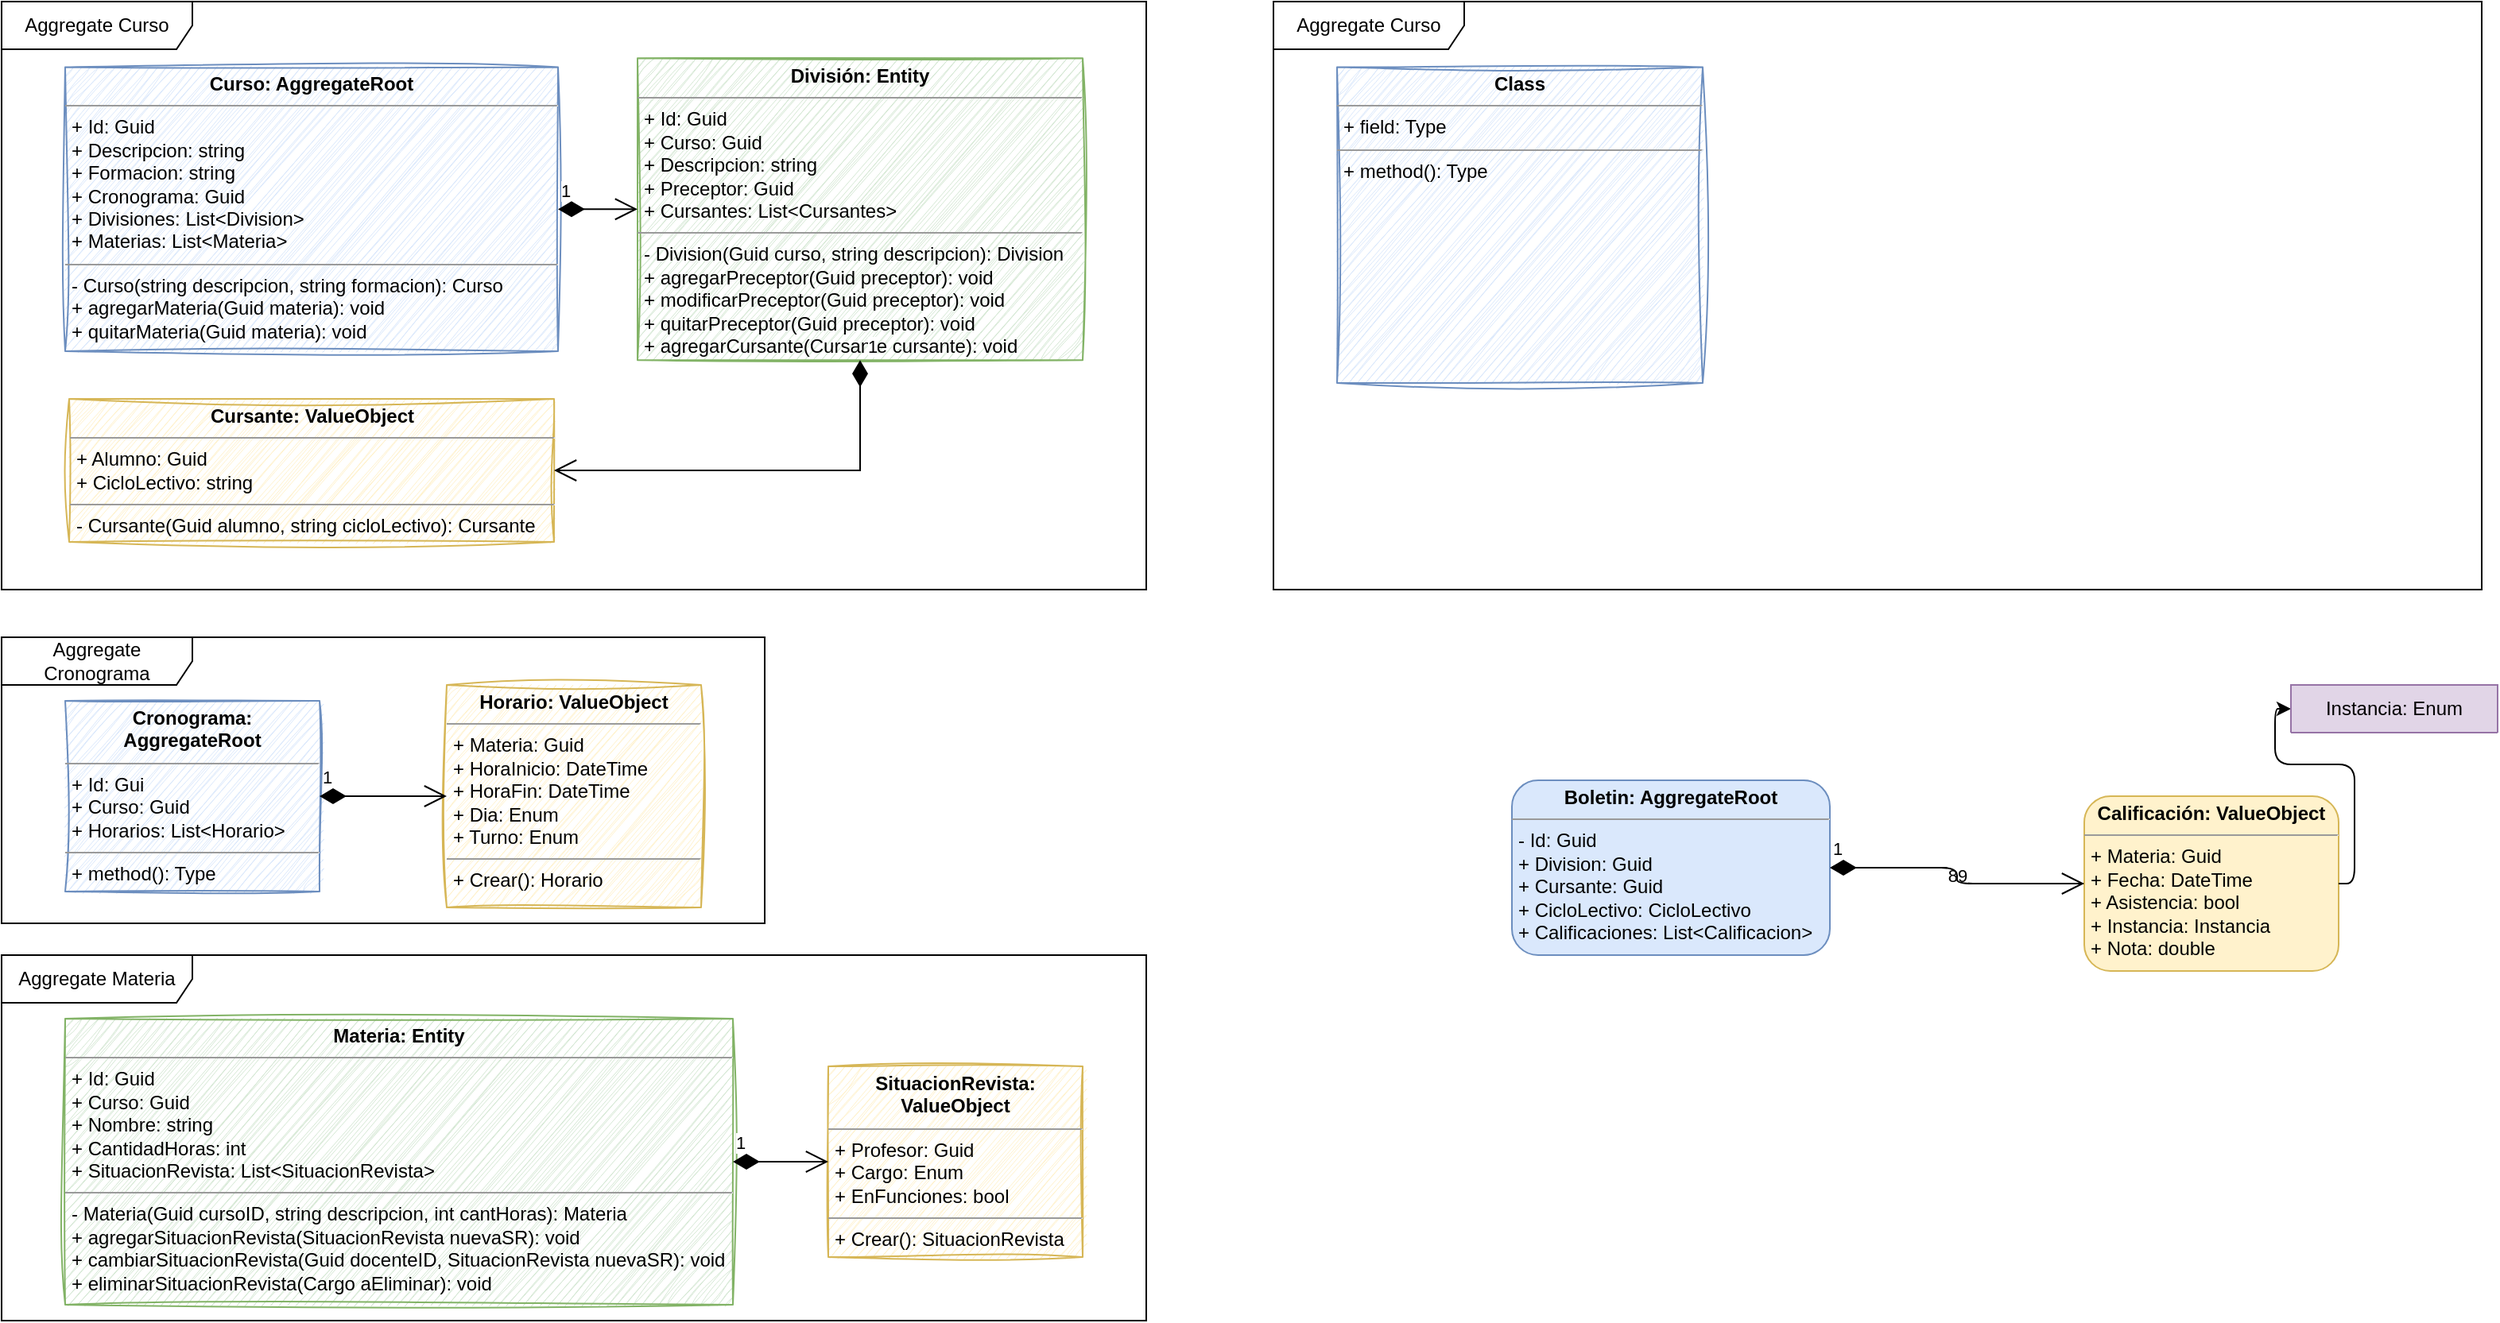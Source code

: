 <mxfile version="22.1.2" type="device">
  <diagram name="Página-1" id="BmQpAQnhH2ju0ME5Bwdr">
    <mxGraphModel dx="1207" dy="751" grid="1" gridSize="10" guides="1" tooltips="1" connect="1" arrows="1" fold="1" page="1" pageScale="1" pageWidth="827" pageHeight="1169" math="0" shadow="0">
      <root>
        <mxCell id="0" />
        <mxCell id="1" parent="0" />
        <mxCell id="zpCLxN5v6fqhPp37sHH8-2" value="89" style="edgeStyle=orthogonalEdgeStyle;rounded=1;orthogonalLoop=1;jettySize=auto;html=1;" parent="1" source="Xpsg6pilIAaRQncAzci_-2" target="Xpsg6pilIAaRQncAzci_-9" edge="1">
          <mxGeometry relative="1" as="geometry" />
        </mxCell>
        <mxCell id="Xpsg6pilIAaRQncAzci_-2" value="&lt;p style=&quot;margin:0px;margin-top:4px;text-align:center;&quot;&gt;&lt;b&gt;Calificación: ValueObject&lt;/b&gt;&lt;/p&gt;&lt;hr size=&quot;1&quot;&gt;&lt;p style=&quot;margin:0px;margin-left:4px;&quot;&gt;&lt;span style=&quot;background-color: initial;&quot;&gt;+ Materia: Guid&lt;/span&gt;&lt;br&gt;&lt;/p&gt;&lt;p style=&quot;margin:0px;margin-left:4px;&quot;&gt;&lt;span style=&quot;background-color: initial;&quot;&gt;+ Fecha: DateTime&lt;/span&gt;&lt;br&gt;&lt;/p&gt;&lt;p style=&quot;margin:0px;margin-left:4px;&quot;&gt;+ Asistencia: bool&lt;/p&gt;&lt;p style=&quot;margin:0px;margin-left:4px;&quot;&gt;+ Instancia: Instancia&lt;/p&gt;&lt;p style=&quot;margin:0px;margin-left:4px;&quot;&gt;+ Nota: double&lt;/p&gt;" style="verticalAlign=top;align=left;overflow=fill;fontSize=12;fontFamily=Helvetica;html=1;whiteSpace=wrap;fillColor=#fff2cc;strokeColor=#d6b656;rounded=1;" parent="1" vertex="1">
          <mxGeometry x="1350" y="540" width="160" height="110" as="geometry" />
        </mxCell>
        <mxCell id="Xpsg6pilIAaRQncAzci_-4" value="" style="endArrow=classic;html=1;rounded=1;entryX=0;entryY=0.5;entryDx=0;entryDy=0;exitX=1;exitY=0.5;exitDx=0;exitDy=0;edgeStyle=orthogonalEdgeStyle;" parent="1" source="Xpsg6pilIAaRQncAzci_-2" target="Xpsg6pilIAaRQncAzci_-15" edge="1">
          <mxGeometry width="50" height="50" relative="1" as="geometry">
            <mxPoint x="1110" y="140" as="sourcePoint" />
            <mxPoint x="1375" y="365" as="targetPoint" />
          </mxGeometry>
        </mxCell>
        <mxCell id="Xpsg6pilIAaRQncAzci_-9" value="&lt;p style=&quot;margin:0px;margin-top:4px;text-align:center;&quot;&gt;&lt;b&gt;Boletin: AggregateRoot&lt;/b&gt;&lt;/p&gt;&lt;hr size=&quot;1&quot;&gt;&lt;p style=&quot;margin:0px;margin-left:4px;&quot;&gt;- Id: Guid&lt;/p&gt;&lt;p style=&quot;margin:0px;margin-left:4px;&quot;&gt;+ Division: Guid&lt;/p&gt;&lt;p style=&quot;margin:0px;margin-left:4px;&quot;&gt;&lt;span style=&quot;background-color: initial;&quot;&gt;+ Cursante: Guid&lt;/span&gt;&lt;br&gt;&lt;/p&gt;&lt;p style=&quot;margin:0px;margin-left:4px;&quot;&gt;&lt;span style=&quot;background-color: initial;&quot;&gt;+ CicloLectivo: CicloLectivo&lt;/span&gt;&lt;/p&gt;&lt;p style=&quot;margin:0px;margin-left:4px;&quot;&gt;+ Calificaciones: List&amp;lt;Calificacion&lt;span style=&quot;background-color: initial;&quot;&gt;&amp;gt;&lt;/span&gt;&lt;/p&gt;" style="verticalAlign=top;align=left;overflow=fill;fontSize=12;fontFamily=Helvetica;html=1;whiteSpace=wrap;fillColor=#dae8fc;strokeColor=#6c8ebf;rounded=1;" parent="1" vertex="1">
          <mxGeometry x="990" y="530.01" width="200" height="109.99" as="geometry" />
        </mxCell>
        <mxCell id="Xpsg6pilIAaRQncAzci_-15" value="Instancia: Enum" style="swimlane;fontStyle=0;childLayout=stackLayout;horizontal=1;startSize=30;horizontalStack=0;resizeParent=1;resizeParentMax=0;resizeLast=0;collapsible=1;marginBottom=0;whiteSpace=wrap;html=1;fillColor=#e1d5e7;strokeColor=#9673a6;rounded=1;" parent="1" vertex="1" collapsed="1">
          <mxGeometry x="1480" y="470" width="130" height="30" as="geometry">
            <mxRectangle x="585" y="785" width="140" height="120" as="alternateBounds" />
          </mxGeometry>
        </mxCell>
        <mxCell id="Xpsg6pilIAaRQncAzci_-16" value="Final" style="text;strokeColor=none;fillColor=none;align=left;verticalAlign=middle;spacingLeft=4;spacingRight=4;overflow=hidden;points=[[0,0.5],[1,0.5]];portConstraint=eastwest;rotatable=0;whiteSpace=wrap;html=1;rounded=1;" parent="Xpsg6pilIAaRQncAzci_-15" vertex="1">
          <mxGeometry y="30" width="140" height="30" as="geometry" />
        </mxCell>
        <mxCell id="Xpsg6pilIAaRQncAzci_-17" value="Parcial" style="text;strokeColor=none;fillColor=none;align=left;verticalAlign=middle;spacingLeft=4;spacingRight=4;overflow=hidden;points=[[0,0.5],[1,0.5]];portConstraint=eastwest;rotatable=0;whiteSpace=wrap;html=1;rounded=1;" parent="Xpsg6pilIAaRQncAzci_-15" vertex="1">
          <mxGeometry y="60" width="140" height="30" as="geometry" />
        </mxCell>
        <mxCell id="Xpsg6pilIAaRQncAzci_-18" value="Recuperatorio" style="text;strokeColor=none;fillColor=none;align=left;verticalAlign=middle;spacingLeft=4;spacingRight=4;overflow=hidden;points=[[0,0.5],[1,0.5]];portConstraint=eastwest;rotatable=0;whiteSpace=wrap;html=1;rounded=1;" parent="Xpsg6pilIAaRQncAzci_-15" vertex="1">
          <mxGeometry y="90" width="140" height="30" as="geometry" />
        </mxCell>
        <mxCell id="Xpsg6pilIAaRQncAzci_-19" style="edgeStyle=orthogonalEdgeStyle;rounded=1;orthogonalLoop=1;jettySize=auto;html=1;exitX=0.5;exitY=1;exitDx=0;exitDy=0;" parent="1" source="Xpsg6pilIAaRQncAzci_-15" target="Xpsg6pilIAaRQncAzci_-15" edge="1">
          <mxGeometry relative="1" as="geometry" />
        </mxCell>
        <mxCell id="Xpsg6pilIAaRQncAzci_-21" value="1" style="endArrow=open;html=1;endSize=12;startArrow=diamondThin;startSize=14;startFill=1;edgeStyle=orthogonalEdgeStyle;align=left;verticalAlign=bottom;rounded=1;flowAnimation=0;ignoreEdge=0;enumerate=0;endFill=1;exitX=1;exitY=0.5;exitDx=0;exitDy=0;entryX=0;entryY=0.5;entryDx=0;entryDy=0;" parent="1" source="Xpsg6pilIAaRQncAzci_-9" target="Xpsg6pilIAaRQncAzci_-2" edge="1">
          <mxGeometry x="-1" y="3" relative="1" as="geometry">
            <mxPoint x="1060" y="334" as="sourcePoint" />
            <mxPoint x="1150" y="135" as="targetPoint" />
            <Array as="points" />
          </mxGeometry>
        </mxCell>
        <mxCell id="slrVzPa48H6eJzgvsd5o-1" value="&lt;p style=&quot;margin:0px;margin-top:4px;text-align:center;&quot;&gt;&lt;b&gt;Curso: AggregateRoot&lt;/b&gt;&lt;/p&gt;&lt;hr size=&quot;1&quot;&gt;&lt;p style=&quot;margin:0px;margin-left:4px;&quot;&gt;+ Id: Guid&lt;/p&gt;&lt;p style=&quot;margin:0px;margin-left:4px;&quot;&gt;+ Descripcion: string&lt;/p&gt;&lt;p style=&quot;margin:0px;margin-left:4px;&quot;&gt;+ Formacion: string&lt;/p&gt;&lt;p style=&quot;margin:0px;margin-left:4px;&quot;&gt;+ Cronograma: Guid&lt;br&gt;&lt;/p&gt;&lt;p style=&quot;margin:0px;margin-left:4px;&quot;&gt;+ Divisiones: List&amp;lt;Division&amp;gt;&lt;/p&gt;&lt;p style=&quot;margin:0px;margin-left:4px;&quot;&gt;+ Materias: List&amp;lt;Materia&amp;gt;&lt;/p&gt;&lt;hr size=&quot;1&quot;&gt;&lt;p style=&quot;margin:0px;margin-left:4px;&quot;&gt;- Curso(string descripcion, string formacion): Curso&lt;/p&gt;&lt;p style=&quot;margin:0px;margin-left:4px;&quot;&gt;+ agregarMateria(Guid materia): void&lt;/p&gt;&lt;p style=&quot;margin:0px;margin-left:4px;&quot;&gt;+ quitarMateria(Guid materia): void&lt;/p&gt;&lt;p style=&quot;margin:0px;margin-left:4px;&quot;&gt;&lt;br&gt;&lt;/p&gt;&lt;p style=&quot;margin:0px;margin-left:4px;&quot;&gt;&lt;br&gt;&lt;/p&gt;" style="verticalAlign=top;align=left;overflow=fill;fontSize=12;fontFamily=Helvetica;html=1;whiteSpace=wrap;fillColor=#dae8fc;strokeColor=#6c8ebf;labelBackgroundColor=none;labelBorderColor=none;glass=0;rounded=0;sketch=1;curveFitting=1;jiggle=2;" parent="1" vertex="1">
          <mxGeometry x="80" y="81.25" width="310" height="178.75" as="geometry" />
        </mxCell>
        <mxCell id="slrVzPa48H6eJzgvsd5o-6" value="&lt;p style=&quot;margin:0px;margin-top:4px;text-align:center;&quot;&gt;&lt;b&gt;División: Entity&lt;/b&gt;&lt;/p&gt;&lt;hr size=&quot;1&quot;&gt;&lt;p style=&quot;margin:0px;margin-left:4px;&quot;&gt;+ Id: Guid&lt;/p&gt;&lt;p style=&quot;margin:0px;margin-left:4px;&quot;&gt;+ Curso: Guid&lt;/p&gt;&lt;p style=&quot;margin:0px;margin-left:4px;&quot;&gt;+ Descripcion: string&lt;/p&gt;&lt;p style=&quot;margin:0px;margin-left:4px;&quot;&gt;+ Preceptor: Guid&lt;/p&gt;&lt;p style=&quot;margin:0px;margin-left:4px;&quot;&gt;+ Cursantes: List&amp;lt;Cursantes&amp;gt;&lt;/p&gt;&lt;hr size=&quot;1&quot;&gt;&lt;p style=&quot;margin:0px;margin-left:4px;&quot;&gt;- Division(Guid curso, string descripcion): Division&lt;/p&gt;&lt;p style=&quot;margin:0px;margin-left:4px;&quot;&gt;+ agregarPreceptor(Guid preceptor): void&lt;/p&gt;&lt;p style=&quot;margin:0px;margin-left:4px;&quot;&gt;+ modificarPreceptor(Guid preceptor): void&lt;/p&gt;&lt;p style=&quot;margin:0px;margin-left:4px;&quot;&gt;+ quitarPreceptor(Guid preceptor): void&lt;/p&gt;&lt;p style=&quot;margin:0px;margin-left:4px;&quot;&gt;+ agregarCursante(Cursante cursante): void&lt;/p&gt;" style="verticalAlign=top;align=left;overflow=fill;fontSize=12;fontFamily=Helvetica;html=1;whiteSpace=wrap;fillColor=#d5e8d4;strokeColor=#82b366;labelBackgroundColor=none;labelBorderColor=none;sketch=1;curveFitting=1;jiggle=2;" parent="1" vertex="1">
          <mxGeometry x="440" y="75.63" width="280" height="190" as="geometry" />
        </mxCell>
        <mxCell id="JEgQo8yQP_Q5abmHfbTf-1" value="Aggregate Curso" style="shape=umlFrame;whiteSpace=wrap;html=1;pointerEvents=0;rounded=1;width=120;height=30;" parent="1" vertex="1">
          <mxGeometry x="40" y="40" width="720" height="370" as="geometry" />
        </mxCell>
        <mxCell id="JEgQo8yQP_Q5abmHfbTf-2" value="Aggregate Cronograma" style="shape=umlFrame;whiteSpace=wrap;html=1;pointerEvents=0;rounded=1;width=120;height=30;rotation=0;" parent="1" vertex="1">
          <mxGeometry x="40" y="440" width="480" height="180" as="geometry" />
        </mxCell>
        <mxCell id="JEgQo8yQP_Q5abmHfbTf-3" value="&lt;p style=&quot;margin:0px;margin-top:4px;text-align:center;&quot;&gt;&lt;b&gt;Cronograma: AggregateRoot&lt;/b&gt;&lt;/p&gt;&lt;hr size=&quot;1&quot;&gt;&lt;p style=&quot;margin:0px;margin-left:4px;&quot;&gt;+ Id: Gui&lt;/p&gt;&lt;p style=&quot;margin:0px;margin-left:4px;&quot;&gt;+ Curso: Guid&lt;/p&gt;&lt;p style=&quot;margin:0px;margin-left:4px;&quot;&gt;+ Horarios: List&amp;lt;Horario&amp;gt;&lt;/p&gt;&lt;hr size=&quot;1&quot;&gt;&lt;p style=&quot;margin:0px;margin-left:4px;&quot;&gt;+ method(): Type&lt;/p&gt;" style="verticalAlign=top;align=left;overflow=fill;fontSize=12;fontFamily=Helvetica;html=1;whiteSpace=wrap;fillColor=#dae8fc;strokeColor=#6c8ebf;sketch=1;curveFitting=1;jiggle=2;" parent="1" vertex="1">
          <mxGeometry x="80" y="480" width="160" height="120" as="geometry" />
        </mxCell>
        <mxCell id="JEgQo8yQP_Q5abmHfbTf-5" value="&lt;p style=&quot;margin:0px;margin-top:4px;text-align:center;&quot;&gt;&lt;b&gt;Horario: ValueObject&lt;/b&gt;&lt;/p&gt;&lt;hr size=&quot;1&quot;&gt;&lt;p style=&quot;margin:0px;margin-left:4px;&quot;&gt;&lt;span style=&quot;&quot;&gt;+ Materia: Guid&lt;/span&gt;&lt;/p&gt;&lt;p style=&quot;margin:0px;margin-left:4px;&quot;&gt;&lt;span style=&quot;&quot;&gt;+ HoraInicio: DateTime&lt;/span&gt;&lt;br&gt;&lt;/p&gt;&lt;p style=&quot;border-color: var(--border-color); margin: 0px 0px 0px 4px;&quot;&gt;+ HoraFin: DateTime&lt;/p&gt;&lt;p style=&quot;border-color: var(--border-color); margin: 0px 0px 0px 4px;&quot;&gt;+ Dia: Enum&lt;/p&gt;&lt;p style=&quot;border-color: var(--border-color); margin: 0px 0px 0px 4px;&quot;&gt;+ Turno: Enum&lt;/p&gt;&lt;hr size=&quot;1&quot;&gt;&lt;p style=&quot;margin:0px;margin-left:4px;&quot;&gt;+ Crear(): Horario&lt;/p&gt;" style="verticalAlign=top;align=left;overflow=fill;fontSize=12;fontFamily=Helvetica;html=1;whiteSpace=wrap;fillColor=#fff2cc;strokeColor=#d6b656;labelBackgroundColor=none;labelBorderColor=none;rounded=0;sketch=1;curveFitting=1;jiggle=2;" parent="1" vertex="1">
          <mxGeometry x="320" y="470" width="160" height="140" as="geometry" />
        </mxCell>
        <mxCell id="JEgQo8yQP_Q5abmHfbTf-6" value="1" style="endArrow=open;html=1;endSize=12;startArrow=diamondThin;startSize=14;startFill=1;edgeStyle=orthogonalEdgeStyle;align=left;verticalAlign=bottom;rounded=0;entryX=0;entryY=0.5;entryDx=0;entryDy=0;" parent="1" source="JEgQo8yQP_Q5abmHfbTf-3" target="JEgQo8yQP_Q5abmHfbTf-5" edge="1">
          <mxGeometry x="-1" y="3" relative="1" as="geometry">
            <mxPoint x="250" y="790" as="sourcePoint" />
            <mxPoint x="410" y="790" as="targetPoint" />
          </mxGeometry>
        </mxCell>
        <mxCell id="fSairsaPHRafN0FBANSZ-1" value="Aggregate Materia" style="shape=umlFrame;whiteSpace=wrap;html=1;pointerEvents=0;rounded=1;width=120;height=30;" parent="1" vertex="1">
          <mxGeometry x="40" y="640" width="720" height="230" as="geometry" />
        </mxCell>
        <mxCell id="fSairsaPHRafN0FBANSZ-2" value="&lt;p style=&quot;margin:0px;margin-top:4px;text-align:center;&quot;&gt;&lt;b&gt;Materia: Entity&lt;/b&gt;&lt;/p&gt;&lt;hr size=&quot;1&quot;&gt;&lt;p style=&quot;margin:0px;margin-left:4px;&quot;&gt;+ Id: Guid&lt;/p&gt;&lt;p style=&quot;margin:0px;margin-left:4px;&quot;&gt;+ Curso: Guid&lt;/p&gt;&lt;p style=&quot;margin:0px;margin-left:4px;&quot;&gt;+ Nombre: string&lt;/p&gt;&lt;p style=&quot;margin:0px;margin-left:4px;&quot;&gt;+ CantidadHoras: int&lt;/p&gt;&lt;p style=&quot;margin:0px;margin-left:4px;&quot;&gt;&lt;span style=&quot;background-color: initial;&quot;&gt;+ SituacionRevista: List&amp;lt;SituacionRevista&amp;gt;&lt;/span&gt;&lt;br&gt;&lt;/p&gt;&lt;hr size=&quot;1&quot;&gt;&lt;p style=&quot;margin:0px;margin-left:4px;&quot;&gt;- Materia(Guid cursoID, string descripcion, int cantHoras): Materia&lt;/p&gt;&lt;p style=&quot;margin:0px;margin-left:4px;&quot;&gt;+ agregarSituacionRevista(SituacionRevista nuevaSR): void&lt;/p&gt;&lt;p style=&quot;margin:0px;margin-left:4px;&quot;&gt;+ cambiarSituacionRevista(Guid docenteID, SituacionRevista nuevaSR): void&lt;/p&gt;&lt;p style=&quot;margin:0px;margin-left:4px;&quot;&gt;+ eliminarSituacionRevista(Cargo aEliminar): void&lt;/p&gt;" style="verticalAlign=top;align=left;overflow=fill;fontSize=12;fontFamily=Helvetica;html=1;whiteSpace=wrap;fillColor=#d5e8d4;strokeColor=#82b366;labelBackgroundColor=none;labelBorderColor=none;rounded=0;sketch=1;curveFitting=1;jiggle=2;" parent="1" vertex="1">
          <mxGeometry x="80" y="680" width="420" height="180" as="geometry" />
        </mxCell>
        <mxCell id="fSairsaPHRafN0FBANSZ-3" value="&lt;p style=&quot;margin:0px;margin-top:4px;text-align:center;&quot;&gt;&lt;b&gt;SituacionRevista: ValueObject&lt;/b&gt;&lt;/p&gt;&lt;hr size=&quot;1&quot;&gt;&lt;p style=&quot;margin:0px;margin-left:4px;&quot;&gt;+ Profesor: Guid&lt;/p&gt;&lt;p style=&quot;margin:0px;margin-left:4px;&quot;&gt;+ Cargo: Enum&lt;/p&gt;&lt;p style=&quot;margin:0px;margin-left:4px;&quot;&gt;+ EnFunciones: bool&lt;/p&gt;&lt;hr size=&quot;1&quot;&gt;&lt;p style=&quot;margin:0px;margin-left:4px;&quot;&gt;+ Crear(): SituacionRevista&lt;/p&gt;" style="verticalAlign=top;align=left;overflow=fill;fontSize=12;fontFamily=Helvetica;html=1;whiteSpace=wrap;fillColor=#fff2cc;strokeColor=#d6b656;labelBackgroundColor=none;labelBorderColor=none;sketch=1;curveFitting=1;jiggle=2;rounded=0;" parent="1" vertex="1">
          <mxGeometry x="560" y="710" width="160" height="120" as="geometry" />
        </mxCell>
        <mxCell id="fSairsaPHRafN0FBANSZ-7" value="1" style="endArrow=open;html=1;endSize=12;startArrow=diamondThin;startSize=14;startFill=1;edgeStyle=orthogonalEdgeStyle;align=left;verticalAlign=bottom;rounded=0;exitX=1;exitY=0.5;exitDx=0;exitDy=0;entryX=0;entryY=0.5;entryDx=0;entryDy=0;" parent="1" source="fSairsaPHRafN0FBANSZ-2" target="fSairsaPHRafN0FBANSZ-3" edge="1">
          <mxGeometry x="-1" y="3" relative="1" as="geometry">
            <mxPoint x="500" y="670" as="sourcePoint" />
            <mxPoint x="660" y="670" as="targetPoint" />
          </mxGeometry>
        </mxCell>
        <mxCell id="fSairsaPHRafN0FBANSZ-8" value="1" style="endArrow=open;html=1;endSize=12;startArrow=diamondThin;startSize=14;startFill=1;edgeStyle=orthogonalEdgeStyle;align=left;verticalAlign=bottom;rounded=0;exitX=1;exitY=0.5;exitDx=0;exitDy=0;entryX=0;entryY=0.5;entryDx=0;entryDy=0;" parent="1" source="slrVzPa48H6eJzgvsd5o-1" target="slrVzPa48H6eJzgvsd5o-6" edge="1">
          <mxGeometry x="-1" y="3" relative="1" as="geometry">
            <mxPoint x="300" y="140" as="sourcePoint" />
            <mxPoint x="460" y="140" as="targetPoint" />
          </mxGeometry>
        </mxCell>
        <mxCell id="fSairsaPHRafN0FBANSZ-9" value="&lt;p style=&quot;margin:0px;margin-top:4px;text-align:center;&quot;&gt;&lt;b&gt;Cursante: ValueObject&lt;/b&gt;&lt;/p&gt;&lt;hr size=&quot;1&quot;&gt;&lt;p style=&quot;margin:0px;margin-left:4px;&quot;&gt;&lt;span style=&quot;&quot;&gt;+ Alumno: Guid&lt;/span&gt;&lt;/p&gt;&lt;p style=&quot;margin:0px;margin-left:4px;&quot;&gt;&lt;span style=&quot;&quot;&gt;+ CicloLectivo: string&lt;/span&gt;&lt;br&gt;&lt;/p&gt;&lt;hr size=&quot;1&quot;&gt;&lt;p style=&quot;margin:0px;margin-left:4px;&quot;&gt;- Cursante(Guid alumno, string cicloLectivo): Cursante&lt;/p&gt;" style="verticalAlign=top;align=left;overflow=fill;fontSize=12;fontFamily=Helvetica;html=1;whiteSpace=wrap;fillColor=#fff2cc;strokeColor=#d6b656;labelBackgroundColor=none;labelBorderColor=none;rounded=0;sketch=1;curveFitting=1;jiggle=2;" parent="1" vertex="1">
          <mxGeometry x="82.5" y="290" width="305" height="90" as="geometry" />
        </mxCell>
        <mxCell id="fSairsaPHRafN0FBANSZ-10" value="1" style="endArrow=open;html=1;endSize=12;startArrow=diamondThin;startSize=14;startFill=1;edgeStyle=orthogonalEdgeStyle;align=left;verticalAlign=bottom;rounded=0;exitX=0.5;exitY=1;exitDx=0;exitDy=0;entryX=1;entryY=0.5;entryDx=0;entryDy=0;" parent="1" source="slrVzPa48H6eJzgvsd5o-6" target="fSairsaPHRafN0FBANSZ-9" edge="1">
          <mxGeometry x="-1" y="3" relative="1" as="geometry">
            <mxPoint x="500" y="350" as="sourcePoint" />
            <mxPoint x="660" y="350" as="targetPoint" />
          </mxGeometry>
        </mxCell>
        <mxCell id="fSairsaPHRafN0FBANSZ-11" value="Aggregate Curso" style="shape=umlFrame;whiteSpace=wrap;html=1;pointerEvents=0;rounded=1;width=120;height=30;" parent="1" vertex="1">
          <mxGeometry x="840" y="40" width="760" height="370" as="geometry" />
        </mxCell>
        <mxCell id="fSairsaPHRafN0FBANSZ-12" value="&lt;p style=&quot;margin:0px;margin-top:4px;text-align:center;&quot;&gt;&lt;b&gt;Class&lt;/b&gt;&lt;/p&gt;&lt;hr size=&quot;1&quot;/&gt;&lt;p style=&quot;margin:0px;margin-left:4px;&quot;&gt;+ field: Type&lt;/p&gt;&lt;hr size=&quot;1&quot;/&gt;&lt;p style=&quot;margin:0px;margin-left:4px;&quot;&gt;+ method(): Type&lt;/p&gt;" style="verticalAlign=top;align=left;overflow=fill;fontSize=12;fontFamily=Helvetica;html=1;whiteSpace=wrap;fillColor=#dae8fc;strokeColor=#6c8ebf;sketch=1;curveFitting=1;jiggle=2;rounded=0;" parent="1" vertex="1">
          <mxGeometry x="880" y="81.25" width="230" height="198.75" as="geometry" />
        </mxCell>
      </root>
    </mxGraphModel>
  </diagram>
</mxfile>
